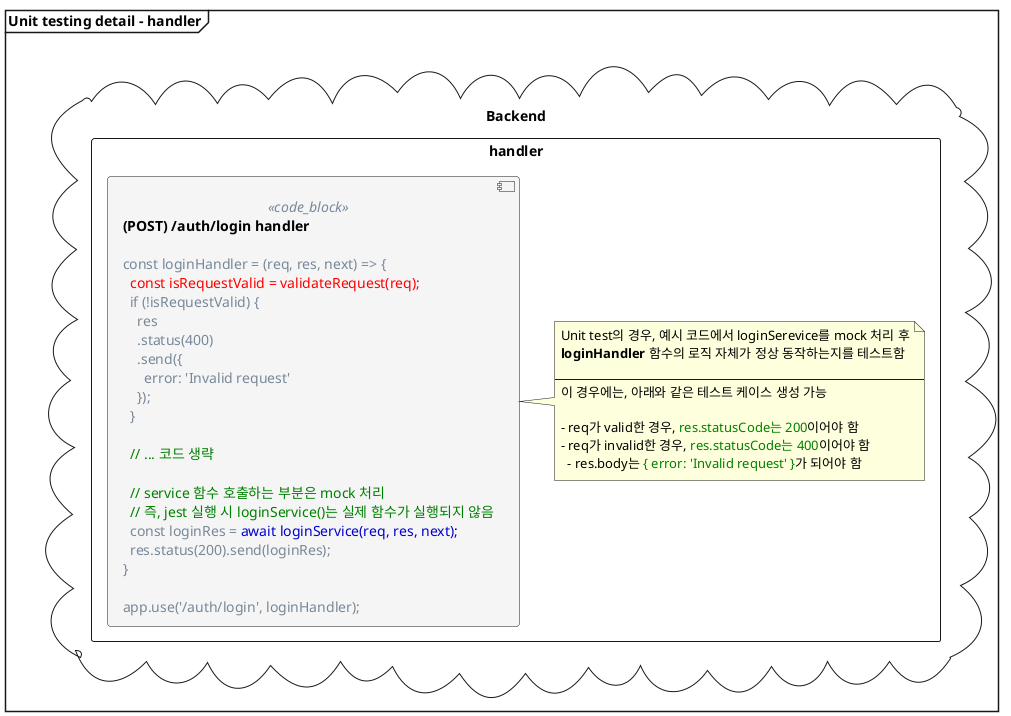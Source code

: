 @startuml 2_2_unit_test_detail
mainframe **Unit testing detail - handler**

skinparam Linetype ortho
skinparam DefaultTextAlignment left

skinparam <<code_block>> {
    ComponentFontName Consolas
    ComponentFontColor LightSlateGray
    ComponentBackgroundColor WhiteSmoke
}

cloud Backend {
  rectangle handler {
    component login_handler <<code_block>> [
      <color:black><b>(POST) /auth/login handler</b>

      const loginHandler = (req, res, next) => {
        <color:Red>const isRequestValid = validateRequest(req);
        if (!isRequestValid) {
          res
          .status(400)
          .send({ 
            error: 'Invalid request'
          });
        }

        <color:green>// ... 코드 생략

        <color:green>// service 함수 호출하는 부분은 mock 처리
        <color:green>// 즉, jest 실행 시 loginService()는 실제 함수가 실행되지 않음
        const loginRes = <color:MediumBlue>await loginService(req, res, next);
        res.status(200).send(loginRes);
      }

      app.use('/auth/login', loginHandler);
    ]
    note right of login_handler
      Unit test의 경우, 예시 코드에서 loginSerevice를 mock 처리 후
      **loginHandler** 함수의 로직 자체가 정상 동작하는지를 테스트함

      ----
      이 경우에는, 아래와 같은 테스트 케이스 생성 가능

      - req가 valid한 경우, <color:green>res.statusCode는 200<color:black>이어야 함
      - req가 invalid한 경우, <color:green>res.statusCode는 400<color:black>이어야 함
        - res.body는 <color:green>{ error: 'Invalid request' }<color:black>가 되어야 함
    end note
  }
}

@enduml
